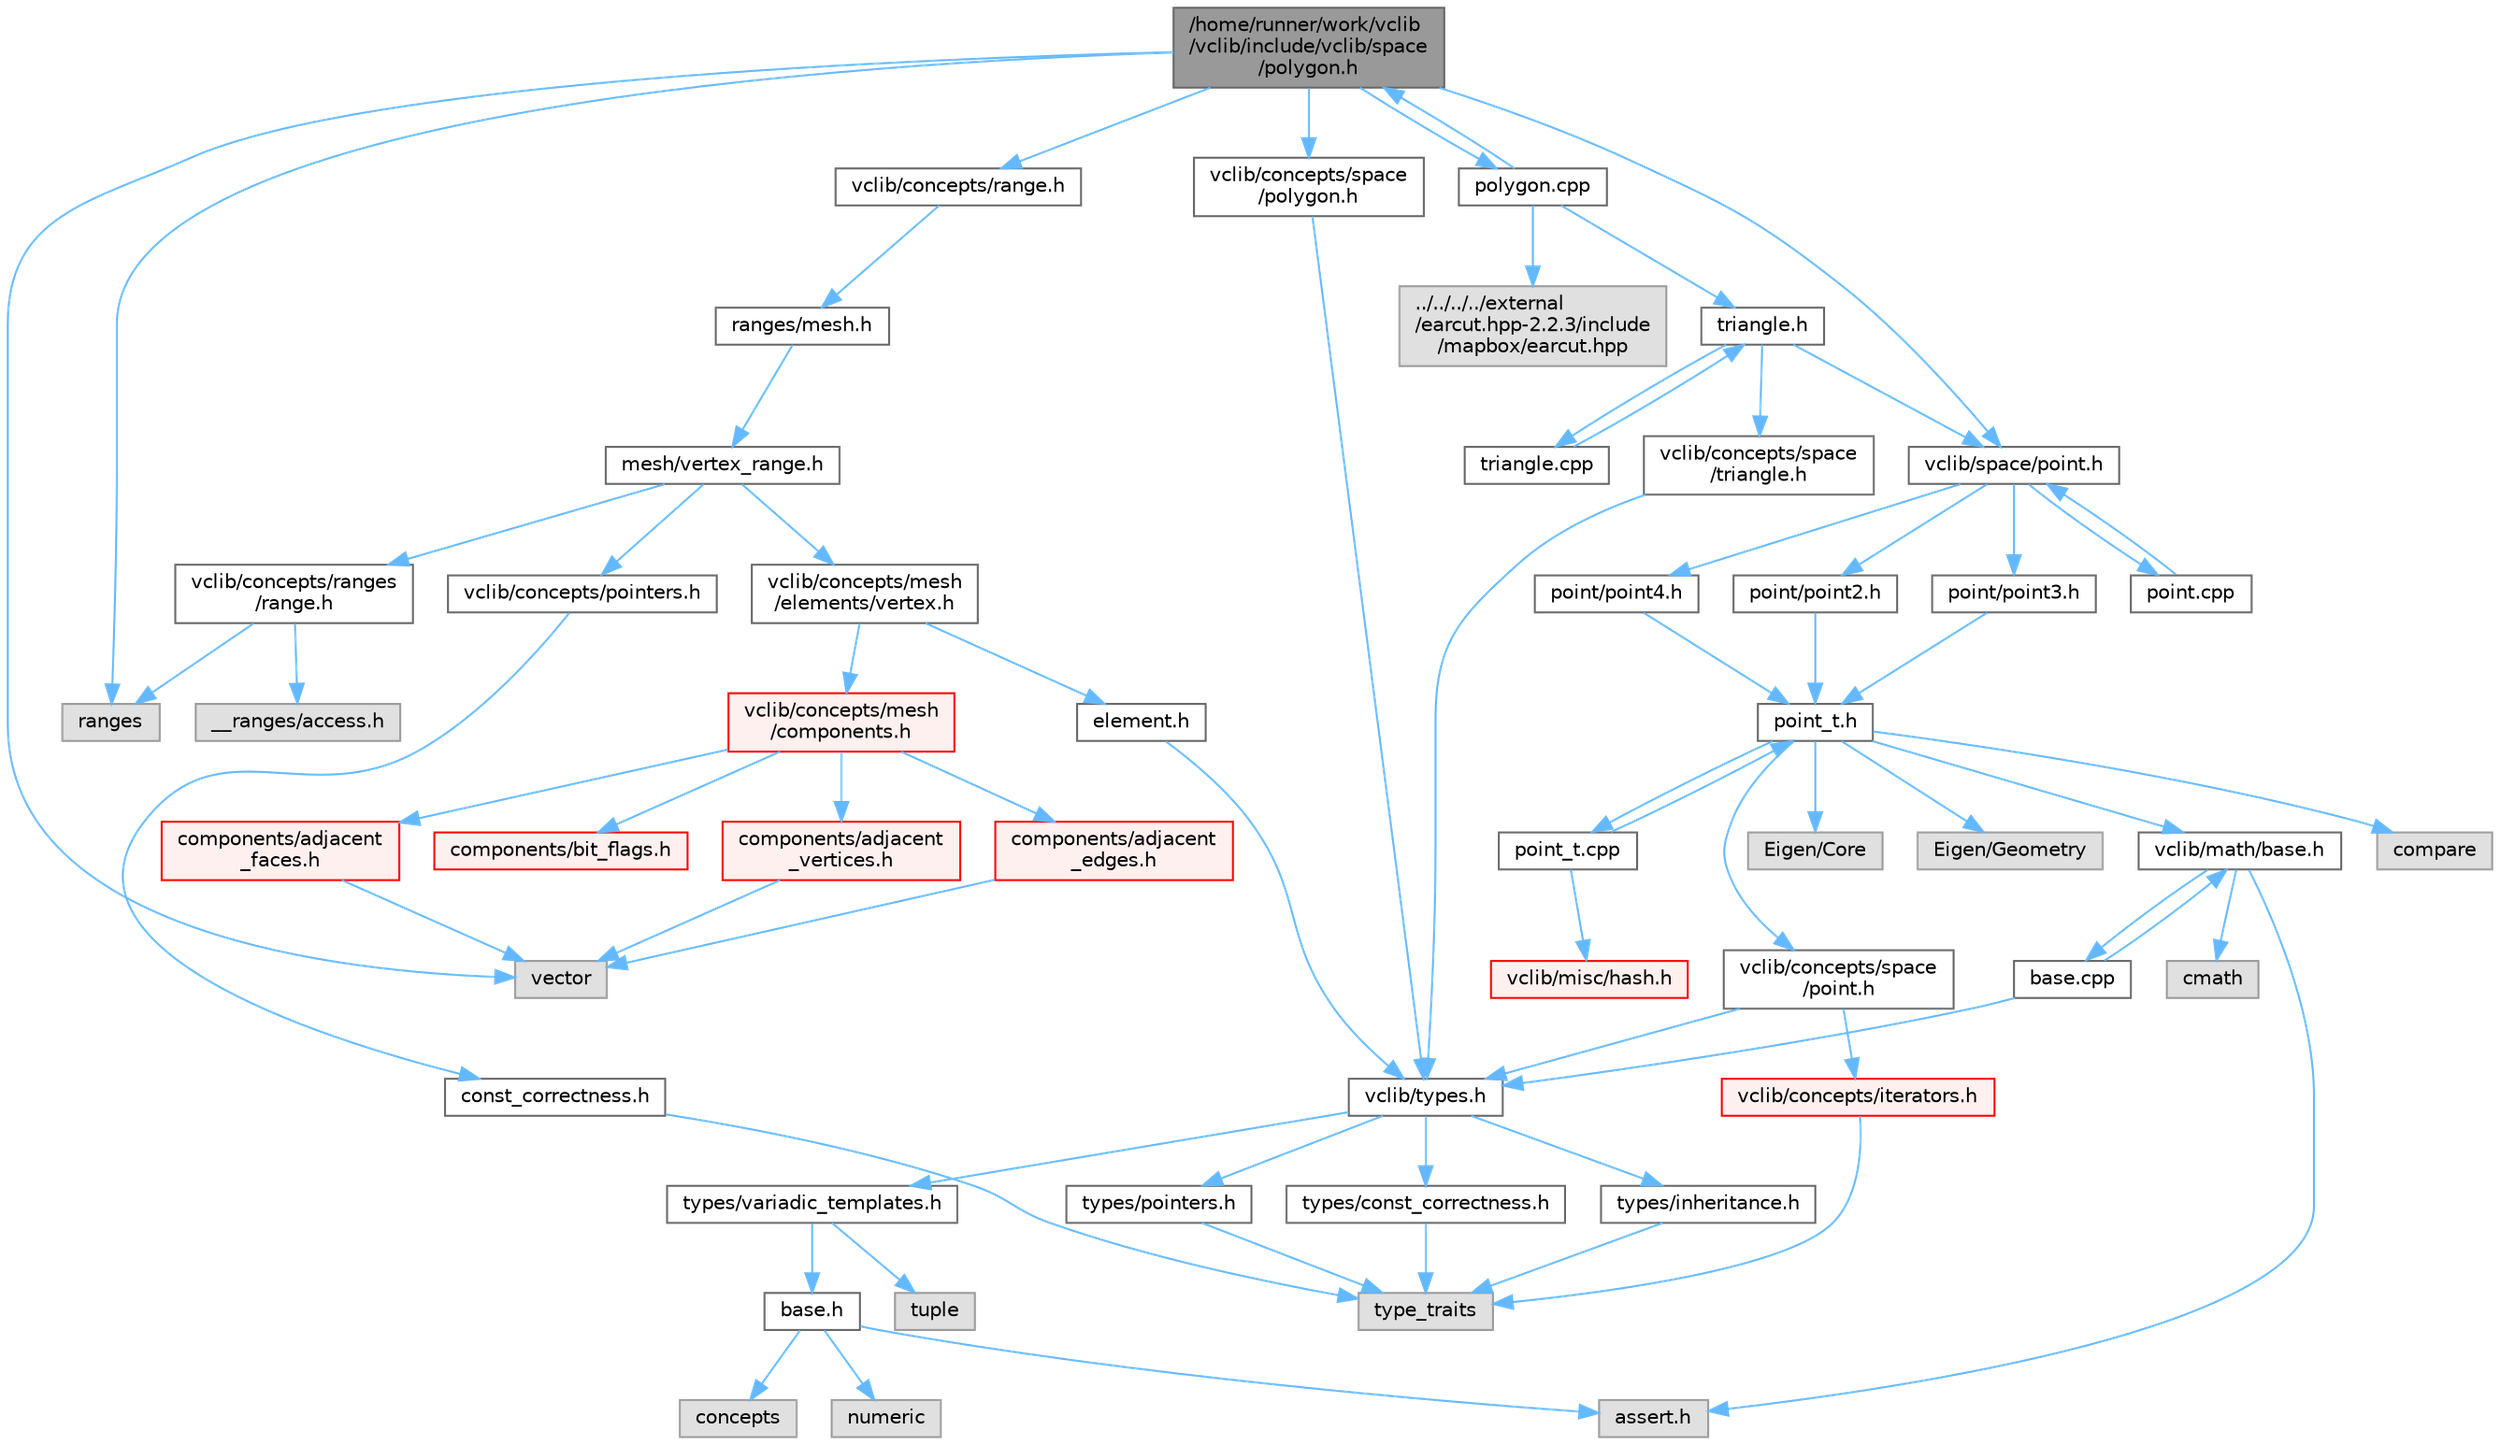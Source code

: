 digraph "/home/runner/work/vclib/vclib/include/vclib/space/polygon.h"
{
 // LATEX_PDF_SIZE
  bgcolor="transparent";
  edge [fontname=Helvetica,fontsize=10,labelfontname=Helvetica,labelfontsize=10];
  node [fontname=Helvetica,fontsize=10,shape=box,height=0.2,width=0.4];
  Node1 [label="/home/runner/work/vclib\l/vclib/include/vclib/space\l/polygon.h",height=0.2,width=0.4,color="gray40", fillcolor="grey60", style="filled", fontcolor="black",tooltip=" "];
  Node1 -> Node2 [color="steelblue1",style="solid"];
  Node2 [label="ranges",height=0.2,width=0.4,color="grey60", fillcolor="#E0E0E0", style="filled",tooltip=" "];
  Node1 -> Node3 [color="steelblue1",style="solid"];
  Node3 [label="vector",height=0.2,width=0.4,color="grey60", fillcolor="#E0E0E0", style="filled",tooltip=" "];
  Node1 -> Node4 [color="steelblue1",style="solid"];
  Node4 [label="vclib/concepts/space\l/polygon.h",height=0.2,width=0.4,color="grey40", fillcolor="white", style="filled",URL="$concepts_2space_2polygon_8h.html",tooltip=" "];
  Node4 -> Node5 [color="steelblue1",style="solid"];
  Node5 [label="vclib/types.h",height=0.2,width=0.4,color="grey40", fillcolor="white", style="filled",URL="$types_8h.html",tooltip=" "];
  Node5 -> Node6 [color="steelblue1",style="solid"];
  Node6 [label="types/const_correctness.h",height=0.2,width=0.4,color="grey40", fillcolor="white", style="filled",URL="$types_2const__correctness_8h.html",tooltip=" "];
  Node6 -> Node7 [color="steelblue1",style="solid"];
  Node7 [label="type_traits",height=0.2,width=0.4,color="grey60", fillcolor="#E0E0E0", style="filled",tooltip=" "];
  Node5 -> Node8 [color="steelblue1",style="solid"];
  Node8 [label="types/inheritance.h",height=0.2,width=0.4,color="grey40", fillcolor="white", style="filled",URL="$inheritance_8h.html",tooltip=" "];
  Node8 -> Node7 [color="steelblue1",style="solid"];
  Node5 -> Node9 [color="steelblue1",style="solid"];
  Node9 [label="types/pointers.h",height=0.2,width=0.4,color="grey40", fillcolor="white", style="filled",URL="$types_2pointers_8h.html",tooltip=" "];
  Node9 -> Node7 [color="steelblue1",style="solid"];
  Node5 -> Node10 [color="steelblue1",style="solid"];
  Node10 [label="types/variadic_templates.h",height=0.2,width=0.4,color="grey40", fillcolor="white", style="filled",URL="$variadic__templates_8h.html",tooltip=" "];
  Node10 -> Node11 [color="steelblue1",style="solid"];
  Node11 [label="base.h",height=0.2,width=0.4,color="grey40", fillcolor="white", style="filled",URL="$types_2base_8h.html",tooltip=" "];
  Node11 -> Node12 [color="steelblue1",style="solid"];
  Node12 [label="assert.h",height=0.2,width=0.4,color="grey60", fillcolor="#E0E0E0", style="filled",tooltip=" "];
  Node11 -> Node13 [color="steelblue1",style="solid"];
  Node13 [label="concepts",height=0.2,width=0.4,color="grey60", fillcolor="#E0E0E0", style="filled",tooltip=" "];
  Node11 -> Node14 [color="steelblue1",style="solid"];
  Node14 [label="numeric",height=0.2,width=0.4,color="grey60", fillcolor="#E0E0E0", style="filled",tooltip=" "];
  Node10 -> Node15 [color="steelblue1",style="solid"];
  Node15 [label="tuple",height=0.2,width=0.4,color="grey60", fillcolor="#E0E0E0", style="filled",tooltip=" "];
  Node1 -> Node16 [color="steelblue1",style="solid"];
  Node16 [label="vclib/concepts/range.h",height=0.2,width=0.4,color="grey40", fillcolor="white", style="filled",URL="$range_8h.html",tooltip=" "];
  Node16 -> Node17 [color="steelblue1",style="solid"];
  Node17 [label="ranges/mesh.h",height=0.2,width=0.4,color="grey40", fillcolor="white", style="filled",URL="$concepts_2ranges_2mesh_8h.html",tooltip=" "];
  Node17 -> Node18 [color="steelblue1",style="solid"];
  Node18 [label="mesh/vertex_range.h",height=0.2,width=0.4,color="grey40", fillcolor="white", style="filled",URL="$vertex__range_8h.html",tooltip=" "];
  Node18 -> Node19 [color="steelblue1",style="solid"];
  Node19 [label="vclib/concepts/pointers.h",height=0.2,width=0.4,color="grey40", fillcolor="white", style="filled",URL="$concepts_2pointers_8h.html",tooltip=" "];
  Node19 -> Node20 [color="steelblue1",style="solid"];
  Node20 [label="const_correctness.h",height=0.2,width=0.4,color="grey40", fillcolor="white", style="filled",URL="$concepts_2const__correctness_8h.html",tooltip=" "];
  Node20 -> Node7 [color="steelblue1",style="solid"];
  Node18 -> Node21 [color="steelblue1",style="solid"];
  Node21 [label="vclib/concepts/ranges\l/range.h",height=0.2,width=0.4,color="grey40", fillcolor="white", style="filled",URL="$ranges_2range_8h.html",tooltip=" "];
  Node21 -> Node22 [color="steelblue1",style="solid"];
  Node22 [label="__ranges/access.h",height=0.2,width=0.4,color="grey60", fillcolor="#E0E0E0", style="filled",tooltip=" "];
  Node21 -> Node2 [color="steelblue1",style="solid"];
  Node18 -> Node23 [color="steelblue1",style="solid"];
  Node23 [label="vclib/concepts/mesh\l/elements/vertex.h",height=0.2,width=0.4,color="grey40", fillcolor="white", style="filled",URL="$concepts_2mesh_2elements_2vertex_8h.html",tooltip=" "];
  Node23 -> Node24 [color="steelblue1",style="solid"];
  Node24 [label="vclib/concepts/mesh\l/components.h",height=0.2,width=0.4,color="red", fillcolor="#FFF0F0", style="filled",URL="$concepts_2mesh_2components_8h.html",tooltip=" "];
  Node24 -> Node25 [color="steelblue1",style="solid"];
  Node25 [label="components/adjacent\l_edges.h",height=0.2,width=0.4,color="red", fillcolor="#FFF0F0", style="filled",URL="$concepts_2mesh_2components_2adjacent__edges_8h.html",tooltip=" "];
  Node25 -> Node3 [color="steelblue1",style="solid"];
  Node24 -> Node27 [color="steelblue1",style="solid"];
  Node27 [label="components/adjacent\l_faces.h",height=0.2,width=0.4,color="red", fillcolor="#FFF0F0", style="filled",URL="$concepts_2mesh_2components_2adjacent__faces_8h.html",tooltip=" "];
  Node27 -> Node3 [color="steelblue1",style="solid"];
  Node24 -> Node28 [color="steelblue1",style="solid"];
  Node28 [label="components/adjacent\l_vertices.h",height=0.2,width=0.4,color="red", fillcolor="#FFF0F0", style="filled",URL="$concepts_2mesh_2components_2adjacent__vertices_8h.html",tooltip=" "];
  Node28 -> Node3 [color="steelblue1",style="solid"];
  Node24 -> Node29 [color="steelblue1",style="solid"];
  Node29 [label="components/bit_flags.h",height=0.2,width=0.4,color="red", fillcolor="#FFF0F0", style="filled",URL="$concepts_2mesh_2components_2bit__flags_8h.html",tooltip=" "];
  Node23 -> Node69 [color="steelblue1",style="solid"];
  Node69 [label="element.h",height=0.2,width=0.4,color="grey40", fillcolor="white", style="filled",URL="$concepts_2mesh_2elements_2element_8h.html",tooltip=" "];
  Node69 -> Node5 [color="steelblue1",style="solid"];
  Node1 -> Node49 [color="steelblue1",style="solid"];
  Node49 [label="vclib/space/point.h",height=0.2,width=0.4,color="grey40", fillcolor="white", style="filled",URL="$space_2point_8h.html",tooltip=" "];
  Node49 -> Node50 [color="steelblue1",style="solid"];
  Node50 [label="point/point2.h",height=0.2,width=0.4,color="grey40", fillcolor="white", style="filled",URL="$point2_8h.html",tooltip=" "];
  Node50 -> Node34 [color="steelblue1",style="solid"];
  Node34 [label="point_t.h",height=0.2,width=0.4,color="grey40", fillcolor="white", style="filled",URL="$point__t_8h.html",tooltip=" "];
  Node34 -> Node35 [color="steelblue1",style="solid"];
  Node35 [label="compare",height=0.2,width=0.4,color="grey60", fillcolor="#E0E0E0", style="filled",tooltip=" "];
  Node34 -> Node36 [color="steelblue1",style="solid"];
  Node36 [label="Eigen/Core",height=0.2,width=0.4,color="grey60", fillcolor="#E0E0E0", style="filled",tooltip=" "];
  Node34 -> Node37 [color="steelblue1",style="solid"];
  Node37 [label="Eigen/Geometry",height=0.2,width=0.4,color="grey60", fillcolor="#E0E0E0", style="filled",tooltip=" "];
  Node34 -> Node38 [color="steelblue1",style="solid"];
  Node38 [label="vclib/concepts/space\l/point.h",height=0.2,width=0.4,color="grey40", fillcolor="white", style="filled",URL="$concepts_2space_2point_8h.html",tooltip=" "];
  Node38 -> Node39 [color="steelblue1",style="solid"];
  Node39 [label="vclib/concepts/iterators.h",height=0.2,width=0.4,color="red", fillcolor="#FFF0F0", style="filled",URL="$concepts_2iterators_8h.html",tooltip=" "];
  Node39 -> Node7 [color="steelblue1",style="solid"];
  Node38 -> Node5 [color="steelblue1",style="solid"];
  Node34 -> Node41 [color="steelblue1",style="solid"];
  Node41 [label="vclib/math/base.h",height=0.2,width=0.4,color="grey40", fillcolor="white", style="filled",URL="$math_2base_8h.html",tooltip=" "];
  Node41 -> Node42 [color="steelblue1",style="solid"];
  Node42 [label="cmath",height=0.2,width=0.4,color="grey60", fillcolor="#E0E0E0", style="filled",tooltip=" "];
  Node41 -> Node12 [color="steelblue1",style="solid"];
  Node41 -> Node43 [color="steelblue1",style="solid"];
  Node43 [label="base.cpp",height=0.2,width=0.4,color="grey40", fillcolor="white", style="filled",URL="$base_8cpp.html",tooltip=" "];
  Node43 -> Node41 [color="steelblue1",style="solid"];
  Node43 -> Node5 [color="steelblue1",style="solid"];
  Node34 -> Node44 [color="steelblue1",style="solid"];
  Node44 [label="point_t.cpp",height=0.2,width=0.4,color="grey40", fillcolor="white", style="filled",URL="$point__t_8cpp.html",tooltip=" "];
  Node44 -> Node34 [color="steelblue1",style="solid"];
  Node44 -> Node45 [color="steelblue1",style="solid"];
  Node45 [label="vclib/misc/hash.h",height=0.2,width=0.4,color="red", fillcolor="#FFF0F0", style="filled",URL="$hash_8h.html",tooltip=" "];
  Node49 -> Node51 [color="steelblue1",style="solid"];
  Node51 [label="point/point3.h",height=0.2,width=0.4,color="grey40", fillcolor="white", style="filled",URL="$point3_8h.html",tooltip=" "];
  Node51 -> Node34 [color="steelblue1",style="solid"];
  Node49 -> Node33 [color="steelblue1",style="solid"];
  Node33 [label="point/point4.h",height=0.2,width=0.4,color="grey40", fillcolor="white", style="filled",URL="$point4_8h.html",tooltip=" "];
  Node33 -> Node34 [color="steelblue1",style="solid"];
  Node49 -> Node52 [color="steelblue1",style="solid"];
  Node52 [label="point.cpp",height=0.2,width=0.4,color="grey40", fillcolor="white", style="filled",URL="$point_8cpp.html",tooltip=" "];
  Node52 -> Node49 [color="steelblue1",style="solid"];
  Node1 -> Node70 [color="steelblue1",style="solid"];
  Node70 [label="polygon.cpp",height=0.2,width=0.4,color="grey40", fillcolor="white", style="filled",URL="$polygon_8cpp.html",tooltip=" "];
  Node70 -> Node1 [color="steelblue1",style="solid"];
  Node70 -> Node71 [color="steelblue1",style="solid"];
  Node71 [label="triangle.h",height=0.2,width=0.4,color="grey40", fillcolor="white", style="filled",URL="$space_2triangle_8h.html",tooltip=" "];
  Node71 -> Node72 [color="steelblue1",style="solid"];
  Node72 [label="vclib/concepts/space\l/triangle.h",height=0.2,width=0.4,color="grey40", fillcolor="white", style="filled",URL="$concepts_2space_2triangle_8h.html",tooltip=" "];
  Node72 -> Node5 [color="steelblue1",style="solid"];
  Node71 -> Node49 [color="steelblue1",style="solid"];
  Node71 -> Node73 [color="steelblue1",style="solid"];
  Node73 [label="triangle.cpp",height=0.2,width=0.4,color="grey40", fillcolor="white", style="filled",URL="$triangle_8cpp.html",tooltip=" "];
  Node73 -> Node71 [color="steelblue1",style="solid"];
  Node70 -> Node74 [color="steelblue1",style="solid"];
  Node74 [label="../../../../external\l/earcut.hpp-2.2.3/include\l/mapbox/earcut.hpp",height=0.2,width=0.4,color="grey60", fillcolor="#E0E0E0", style="filled",tooltip=" "];
}
